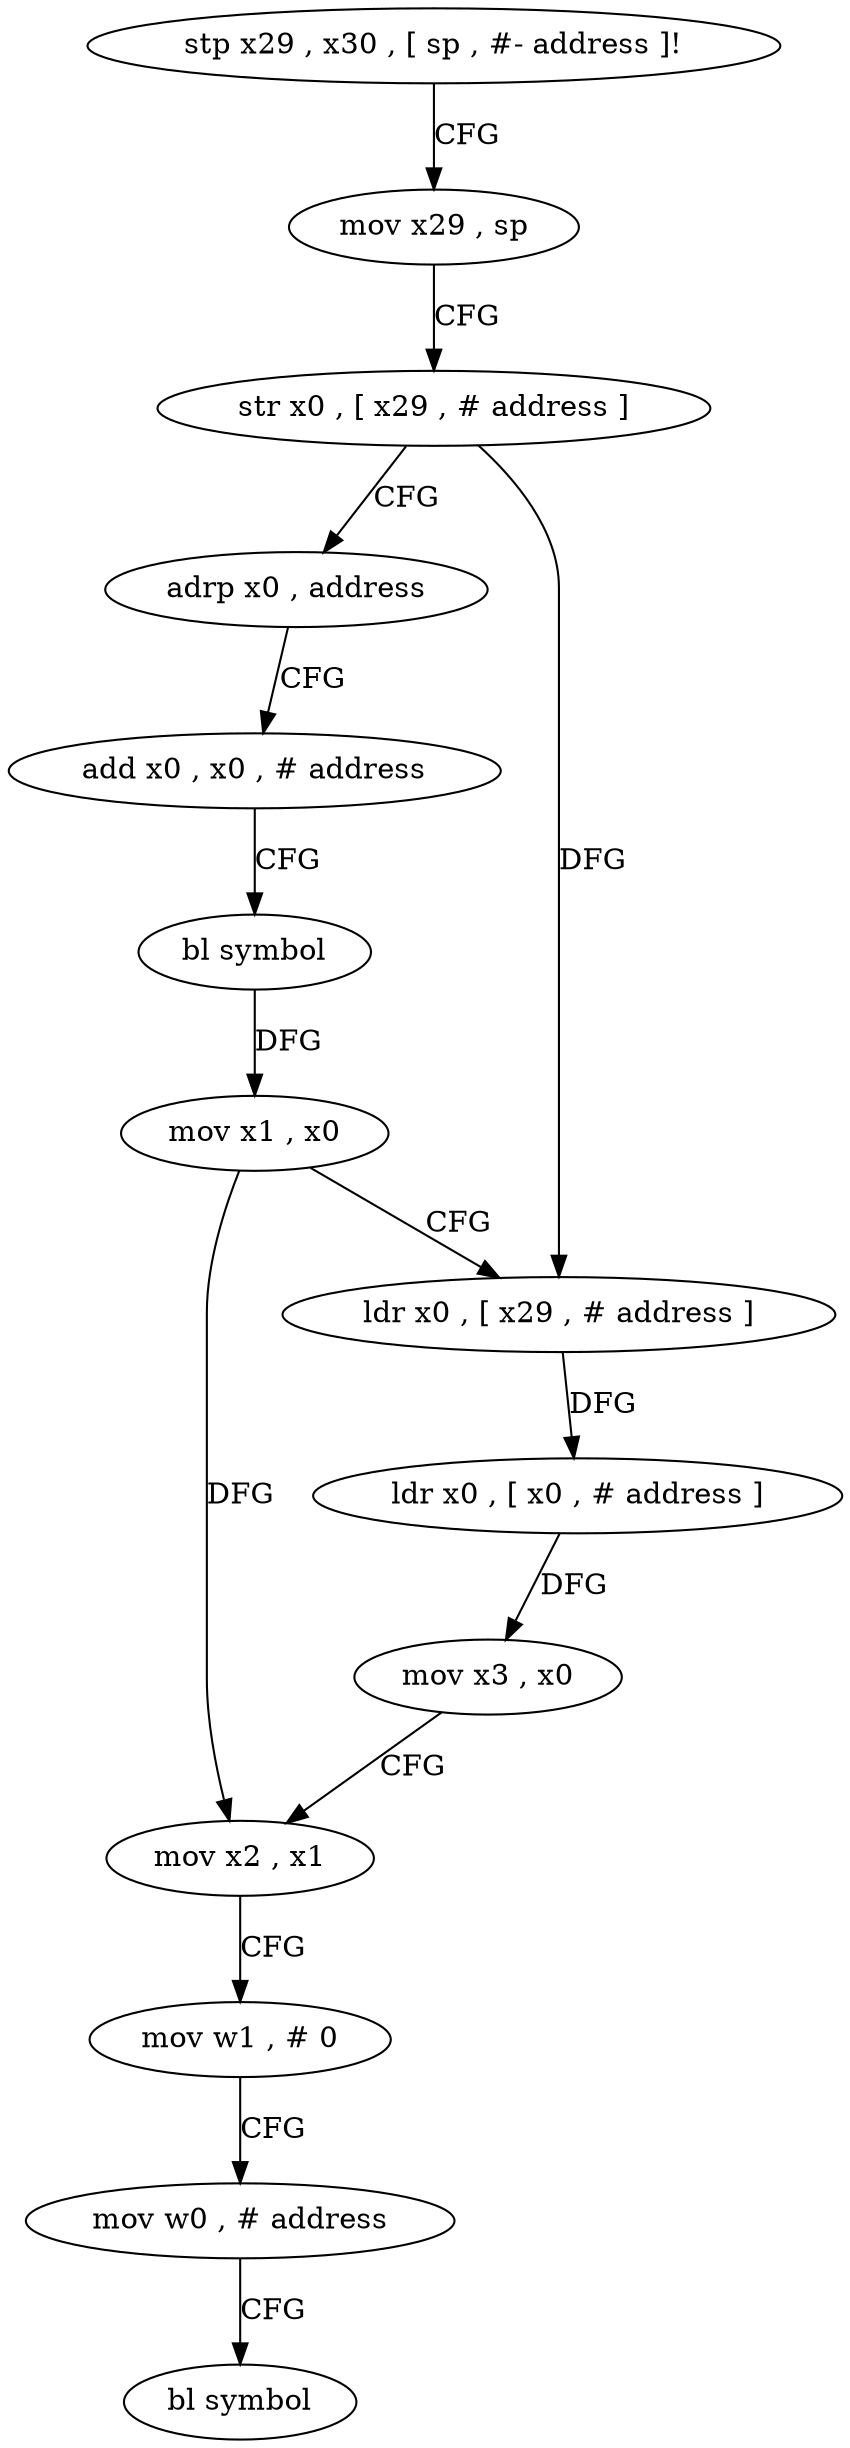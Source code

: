 digraph "func" {
"4206212" [label = "stp x29 , x30 , [ sp , #- address ]!" ]
"4206216" [label = "mov x29 , sp" ]
"4206220" [label = "str x0 , [ x29 , # address ]" ]
"4206224" [label = "adrp x0 , address" ]
"4206228" [label = "add x0 , x0 , # address" ]
"4206232" [label = "bl symbol" ]
"4206236" [label = "mov x1 , x0" ]
"4206240" [label = "ldr x0 , [ x29 , # address ]" ]
"4206244" [label = "ldr x0 , [ x0 , # address ]" ]
"4206248" [label = "mov x3 , x0" ]
"4206252" [label = "mov x2 , x1" ]
"4206256" [label = "mov w1 , # 0" ]
"4206260" [label = "mov w0 , # address" ]
"4206264" [label = "bl symbol" ]
"4206212" -> "4206216" [ label = "CFG" ]
"4206216" -> "4206220" [ label = "CFG" ]
"4206220" -> "4206224" [ label = "CFG" ]
"4206220" -> "4206240" [ label = "DFG" ]
"4206224" -> "4206228" [ label = "CFG" ]
"4206228" -> "4206232" [ label = "CFG" ]
"4206232" -> "4206236" [ label = "DFG" ]
"4206236" -> "4206240" [ label = "CFG" ]
"4206236" -> "4206252" [ label = "DFG" ]
"4206240" -> "4206244" [ label = "DFG" ]
"4206244" -> "4206248" [ label = "DFG" ]
"4206248" -> "4206252" [ label = "CFG" ]
"4206252" -> "4206256" [ label = "CFG" ]
"4206256" -> "4206260" [ label = "CFG" ]
"4206260" -> "4206264" [ label = "CFG" ]
}

